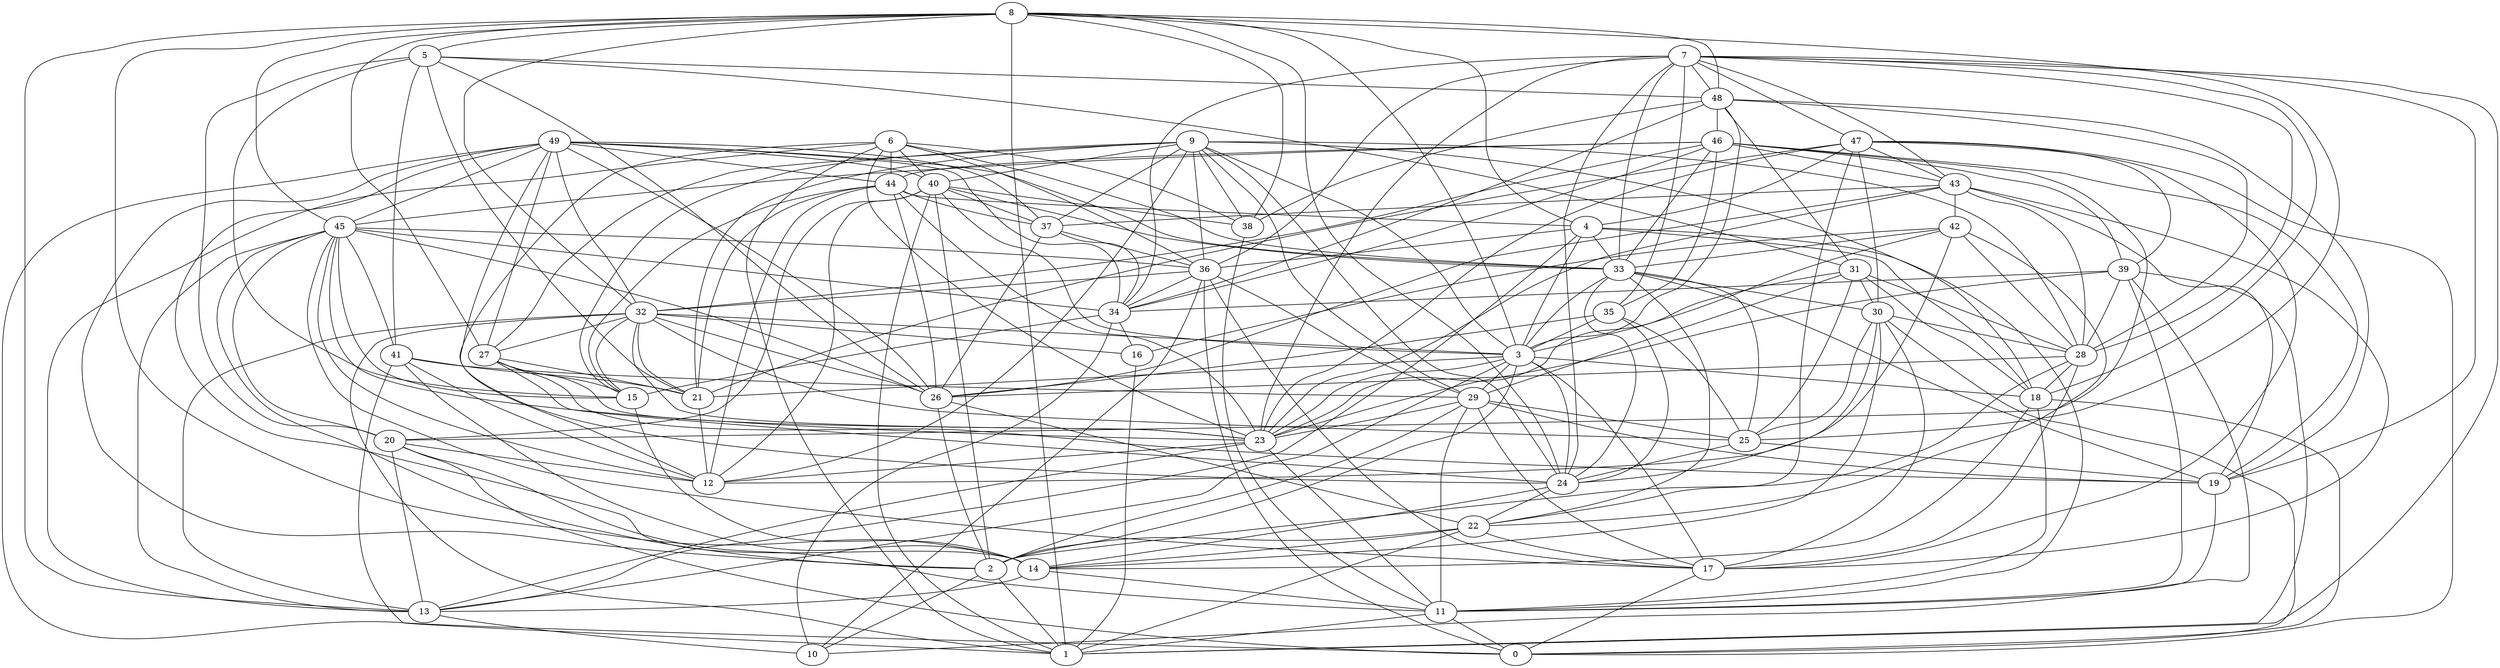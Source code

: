 digraph GG_graph {

subgraph G_graph {
edge [color = black]
"4" -> "18" [dir = none]
"4" -> "11" [dir = none]
"19" -> "11" [dir = none]
"48" -> "46" [dir = none]
"48" -> "34" [dir = none]
"48" -> "28" [dir = none]
"18" -> "11" [dir = none]
"9" -> "27" [dir = none]
"9" -> "28" [dir = none]
"9" -> "3" [dir = none]
"9" -> "18" [dir = none]
"8" -> "24" [dir = none]
"8" -> "48" [dir = none]
"8" -> "32" [dir = none]
"8" -> "38" [dir = none]
"25" -> "24" [dir = none]
"25" -> "19" [dir = none]
"2" -> "10" [dir = none]
"47" -> "0" [dir = none]
"47" -> "21" [dir = none]
"47" -> "4" [dir = none]
"47" -> "22" [dir = none]
"47" -> "23" [dir = none]
"47" -> "30" [dir = none]
"47" -> "39" [dir = none]
"46" -> "33" [dir = none]
"46" -> "20" [dir = none]
"46" -> "45" [dir = none]
"7" -> "24" [dir = none]
"7" -> "28" [dir = none]
"7" -> "33" [dir = none]
"7" -> "47" [dir = none]
"7" -> "34" [dir = none]
"43" -> "23" [dir = none]
"43" -> "26" [dir = none]
"36" -> "34" [dir = none]
"36" -> "32" [dir = none]
"36" -> "29" [dir = none]
"37" -> "34" [dir = none]
"32" -> "15" [dir = none]
"32" -> "13" [dir = none]
"32" -> "27" [dir = none]
"32" -> "16" [dir = none]
"32" -> "26" [dir = none]
"5" -> "41" [dir = none]
"5" -> "31" [dir = none]
"5" -> "48" [dir = none]
"5" -> "26" [dir = none]
"40" -> "1" [dir = none]
"40" -> "2" [dir = none]
"40" -> "20" [dir = none]
"40" -> "37" [dir = none]
"29" -> "11" [dir = none]
"29" -> "19" [dir = none]
"29" -> "2" [dir = none]
"29" -> "23" [dir = none]
"20" -> "13" [dir = none]
"20" -> "11" [dir = none]
"14" -> "13" [dir = none]
"34" -> "16" [dir = none]
"34" -> "10" [dir = none]
"28" -> "17" [dir = none]
"41" -> "29" [dir = none]
"41" -> "12" [dir = none]
"35" -> "26" [dir = none]
"35" -> "3" [dir = none]
"35" -> "24" [dir = none]
"27" -> "24" [dir = none]
"27" -> "21" [dir = none]
"27" -> "15" [dir = none]
"42" -> "12" [dir = none]
"42" -> "16" [dir = none]
"42" -> "23" [dir = none]
"42" -> "22" [dir = none]
"49" -> "34" [dir = none]
"49" -> "26" [dir = none]
"49" -> "44" [dir = none]
"44" -> "15" [dir = none]
"23" -> "12" [dir = none]
"3" -> "13" [dir = none]
"3" -> "29" [dir = none]
"3" -> "2" [dir = none]
"30" -> "28" [dir = none]
"30" -> "17" [dir = none]
"30" -> "14" [dir = none]
"30" -> "0" [dir = none]
"45" -> "26" [dir = none]
"45" -> "17" [dir = none]
"45" -> "34" [dir = none]
"45" -> "23" [dir = none]
"45" -> "13" [dir = none]
"6" -> "38" [dir = none]
"6" -> "40" [dir = none]
"6" -> "23" [dir = none]
"39" -> "1" [dir = none]
"11" -> "1" [dir = none]
"31" -> "29" [dir = none]
"31" -> "3" [dir = none]
"26" -> "22" [dir = none]
"8" -> "4" [dir = none]
"32" -> "3" [dir = none]
"8" -> "5" [dir = none]
"27" -> "23" [dir = none]
"48" -> "31" [dir = none]
"6" -> "13" [dir = none]
"4" -> "36" [dir = none]
"3" -> "17" [dir = none]
"29" -> "17" [dir = none]
"9" -> "37" [dir = none]
"33" -> "24" [dir = none]
"48" -> "3" [dir = none]
"43" -> "19" [dir = none]
"44" -> "37" [dir = none]
"3" -> "18" [dir = none]
"9" -> "15" [dir = none]
"38" -> "11" [dir = none]
"44" -> "4" [dir = none]
"32" -> "1" [dir = none]
"41" -> "21" [dir = none]
"20" -> "0" [dir = none]
"31" -> "28" [dir = none]
"2" -> "1" [dir = none]
"7" -> "1" [dir = none]
"3" -> "23" [dir = none]
"33" -> "25" [dir = none]
"30" -> "24" [dir = none]
"23" -> "13" [dir = none]
"14" -> "11" [dir = none]
"22" -> "14" [dir = none]
"49" -> "37" [dir = none]
"8" -> "1" [dir = none]
"40" -> "3" [dir = none]
"36" -> "0" [dir = none]
"3" -> "24" [dir = none]
"41" -> "14" [dir = none]
"49" -> "14" [dir = none]
"29" -> "25" [dir = none]
"39" -> "28" [dir = none]
"47" -> "43" [dir = none]
"45" -> "36" [dir = none]
"7" -> "35" [dir = none]
"8" -> "25" [dir = none]
"49" -> "27" [dir = none]
"45" -> "41" [dir = none]
"46" -> "35" [dir = none]
"45" -> "2" [dir = none]
"45" -> "12" [dir = none]
"36" -> "10" [dir = none]
"7" -> "36" [dir = none]
"22" -> "1" [dir = none]
"40" -> "33" [dir = none]
"5" -> "20" [dir = none]
"6" -> "36" [dir = none]
"46" -> "39" [dir = none]
"6" -> "1" [dir = none]
"7" -> "19" [dir = none]
"43" -> "37" [dir = none]
"45" -> "15" [dir = none]
"49" -> "40" [dir = none]
"46" -> "43" [dir = none]
"49" -> "2" [dir = none]
"39" -> "34" [dir = none]
"49" -> "33" [dir = none]
"32" -> "25" [dir = none]
"9" -> "29" [dir = none]
"46" -> "32" [dir = none]
"44" -> "26" [dir = none]
"28" -> "18" [dir = none]
"45" -> "20" [dir = none]
"48" -> "19" [dir = none]
"39" -> "11" [dir = none]
"28" -> "26" [dir = none]
"46" -> "19" [dir = none]
"8" -> "14" [dir = none]
"33" -> "30" [dir = none]
"20" -> "12" [dir = none]
"22" -> "2" [dir = none]
"26" -> "2" [dir = none]
"43" -> "42" [dir = none]
"42" -> "28" [dir = none]
"43" -> "17" [dir = none]
"41" -> "1" [dir = none]
"30" -> "25" [dir = none]
"4" -> "3" [dir = none]
"33" -> "3" [dir = none]
"49" -> "32" [dir = none]
"31" -> "30" [dir = none]
"42" -> "33" [dir = none]
"18" -> "0" [dir = none]
"5" -> "15" [dir = none]
"11" -> "0" [dir = none]
"33" -> "22" [dir = none]
"49" -> "24" [dir = none]
"4" -> "13" [dir = none]
"32" -> "23" [dir = none]
"15" -> "14" [dir = none]
"37" -> "26" [dir = none]
"7" -> "43" [dir = none]
"40" -> "12" [dir = none]
"9" -> "21" [dir = none]
"17" -> "0" [dir = none]
"8" -> "45" [dir = none]
"21" -> "12" [dir = none]
"13" -> "10" [dir = none]
"32" -> "21" [dir = none]
"36" -> "17" [dir = none]
"9" -> "38" [dir = none]
"5" -> "21" [dir = none]
"35" -> "25" [dir = none]
"28" -> "2" [dir = none]
"39" -> "10" [dir = none]
"31" -> "18" [dir = none]
"22" -> "17" [dir = none]
"6" -> "12" [dir = none]
"8" -> "13" [dir = none]
"6" -> "33" [dir = none]
"43" -> "28" [dir = none]
"9" -> "24" [dir = none]
"16" -> "1" [dir = none]
"24" -> "14" [dir = none]
"33" -> "19" [dir = none]
"4" -> "33" [dir = none]
"39" -> "23" [dir = none]
"37" -> "36" [dir = none]
"49" -> "45" [dir = none]
"44" -> "23" [dir = none]
"9" -> "36" [dir = none]
"23" -> "11" [dir = none]
"27" -> "19" [dir = none]
"48" -> "38" [dir = none]
"46" -> "44" [dir = none]
"18" -> "14" [dir = none]
"34" -> "15" [dir = none]
"7" -> "23" [dir = none]
"8" -> "27" [dir = none]
"24" -> "22" [dir = none]
"7" -> "48" [dir = none]
"3" -> "21" [dir = none]
"9" -> "12" [dir = none]
"44" -> "21" [dir = none]
"9" -> "40" [dir = none]
"8" -> "3" [dir = none]
"46" -> "34" [dir = none]
"47" -> "17" [dir = none]
"40" -> "38" [dir = none]
"7" -> "18" [dir = none]
"49" -> "0" [dir = none]
"31" -> "25" [dir = none]
"44" -> "12" [dir = none]
"6" -> "44" [dir = none]
}

}

